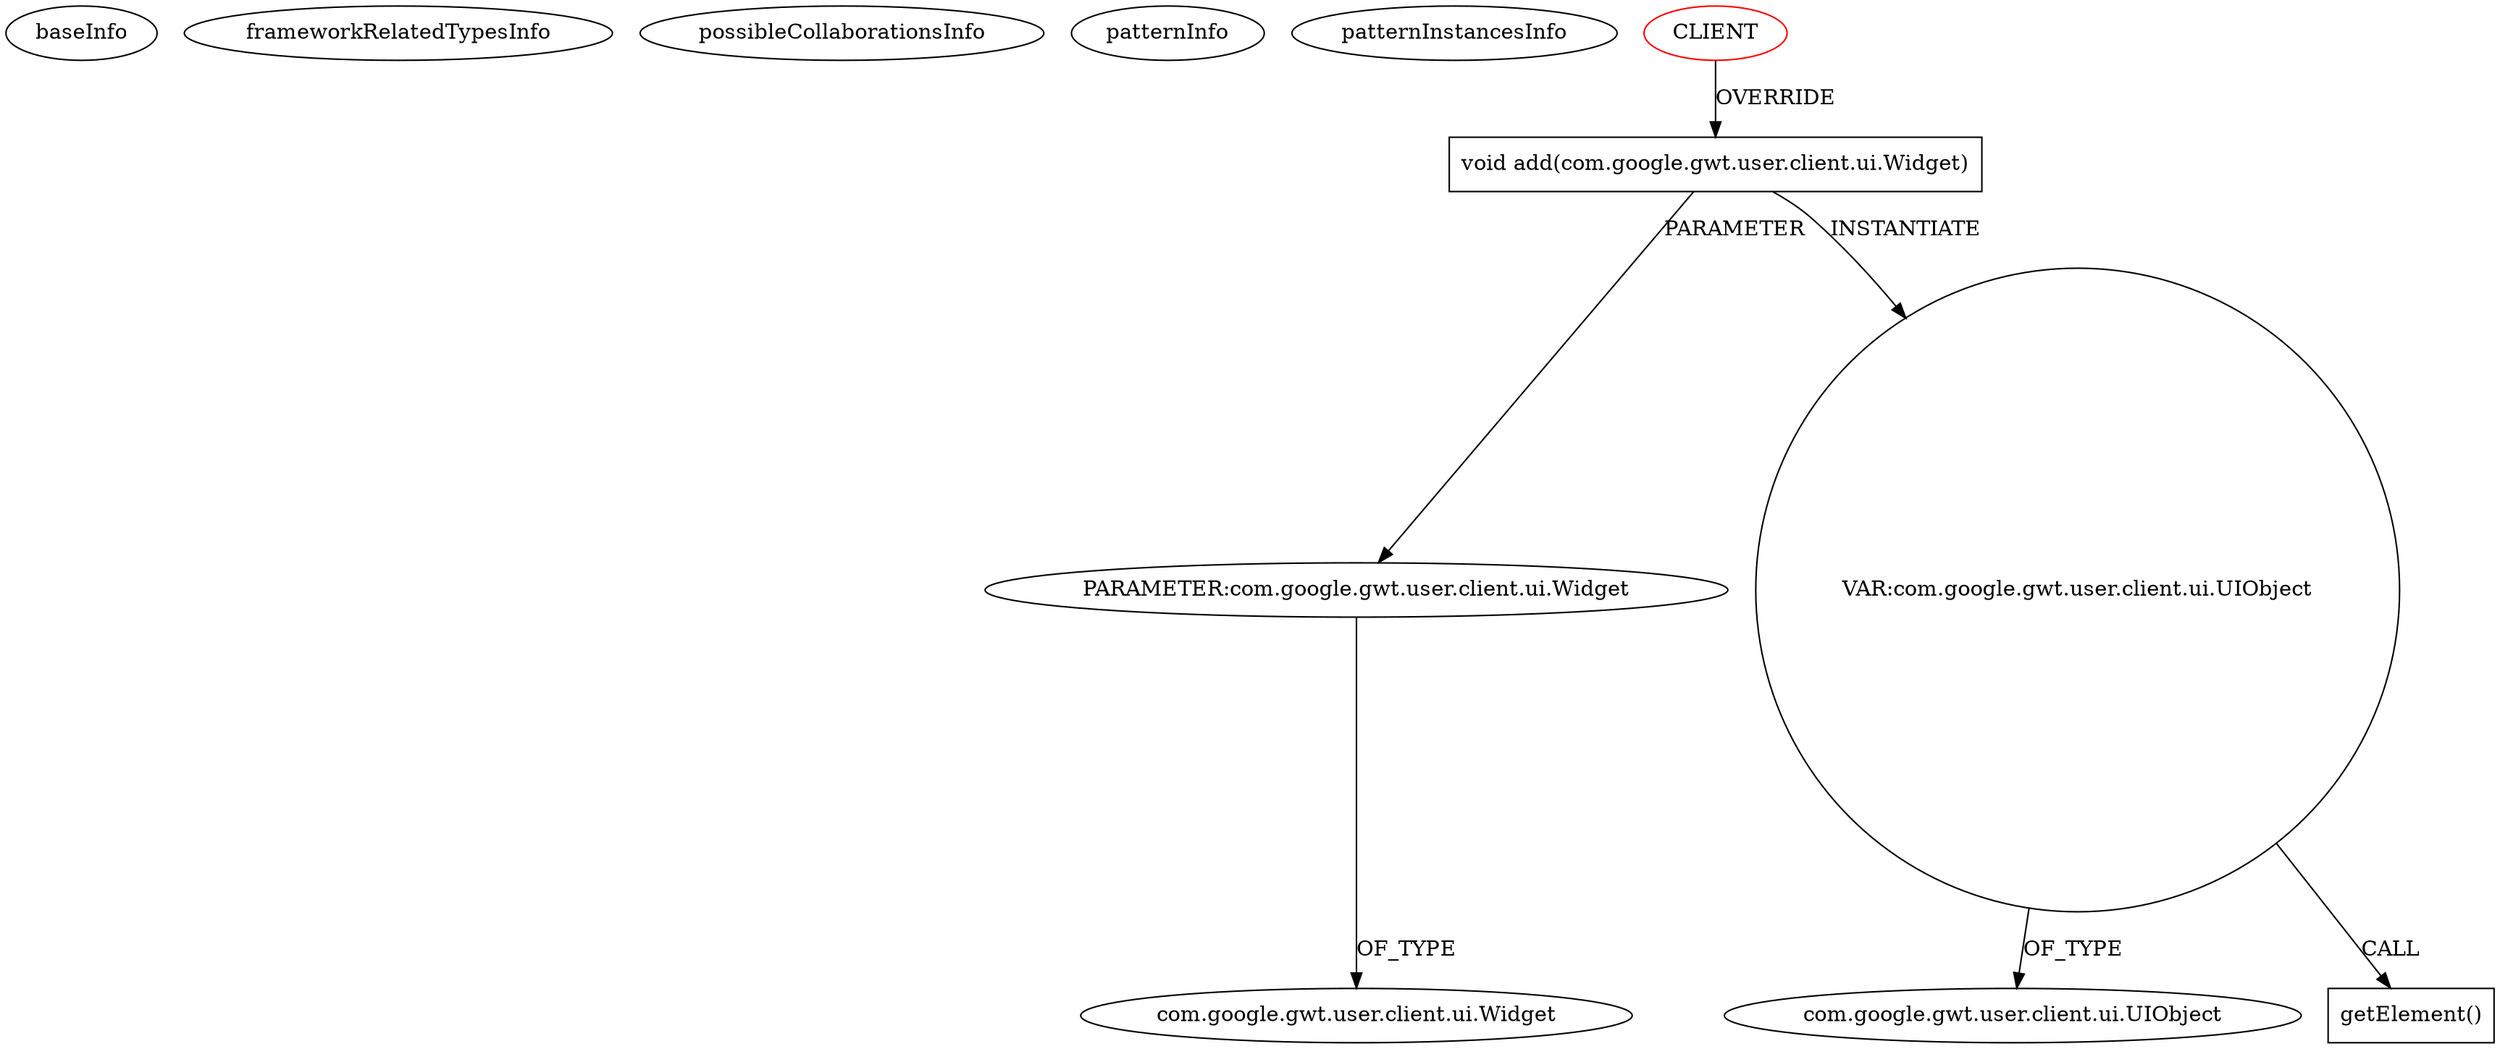 digraph {
baseInfo[graphId=799,category="pattern",isAnonymous=false,possibleRelation=false]
frameworkRelatedTypesInfo[]
possibleCollaborationsInfo[]
patternInfo[frequency=2.0,patternRootClient=0]
patternInstancesInfo[0="jhudson8-gwt-jquery-ui~/jhudson8-gwt-jquery-ui/gwt-jquery-ui-master/core/gwt-jquery-ui-mobile/src/main/java/com/google/gwt/jquery/mobile/ui/base/AbstractWidgetContainer.java~AbstractWidgetContainer~3201",1="cbopp-gwt-taglist~/cbopp-gwt-taglist/gwt-taglist-master/src/main/java/com/virilis_software/gwt/taglist/client/comp/taglist/TagsPanel.java~TagsPanel~1045"]
4[label="void add(com.google.gwt.user.client.ui.Widget)",vertexType="OVERRIDING_METHOD_DECLARATION",isFrameworkType=false,shape=box]
5[label="PARAMETER:com.google.gwt.user.client.ui.Widget",vertexType="PARAMETER_DECLARATION",isFrameworkType=false]
0[label="CLIENT",vertexType="ROOT_CLIENT_CLASS_DECLARATION",isFrameworkType=false,color=red]
7[label="VAR:com.google.gwt.user.client.ui.UIObject",vertexType="VARIABLE_EXPRESION",isFrameworkType=false,shape=circle]
9[label="com.google.gwt.user.client.ui.UIObject",vertexType="FRAMEWORK_CLASS_TYPE",isFrameworkType=false]
6[label="com.google.gwt.user.client.ui.Widget",vertexType="FRAMEWORK_CLASS_TYPE",isFrameworkType=false]
8[label="getElement()",vertexType="INSIDE_CALL",isFrameworkType=false,shape=box]
5->6[label="OF_TYPE"]
4->5[label="PARAMETER"]
4->7[label="INSTANTIATE"]
7->9[label="OF_TYPE"]
7->8[label="CALL"]
0->4[label="OVERRIDE"]
}
